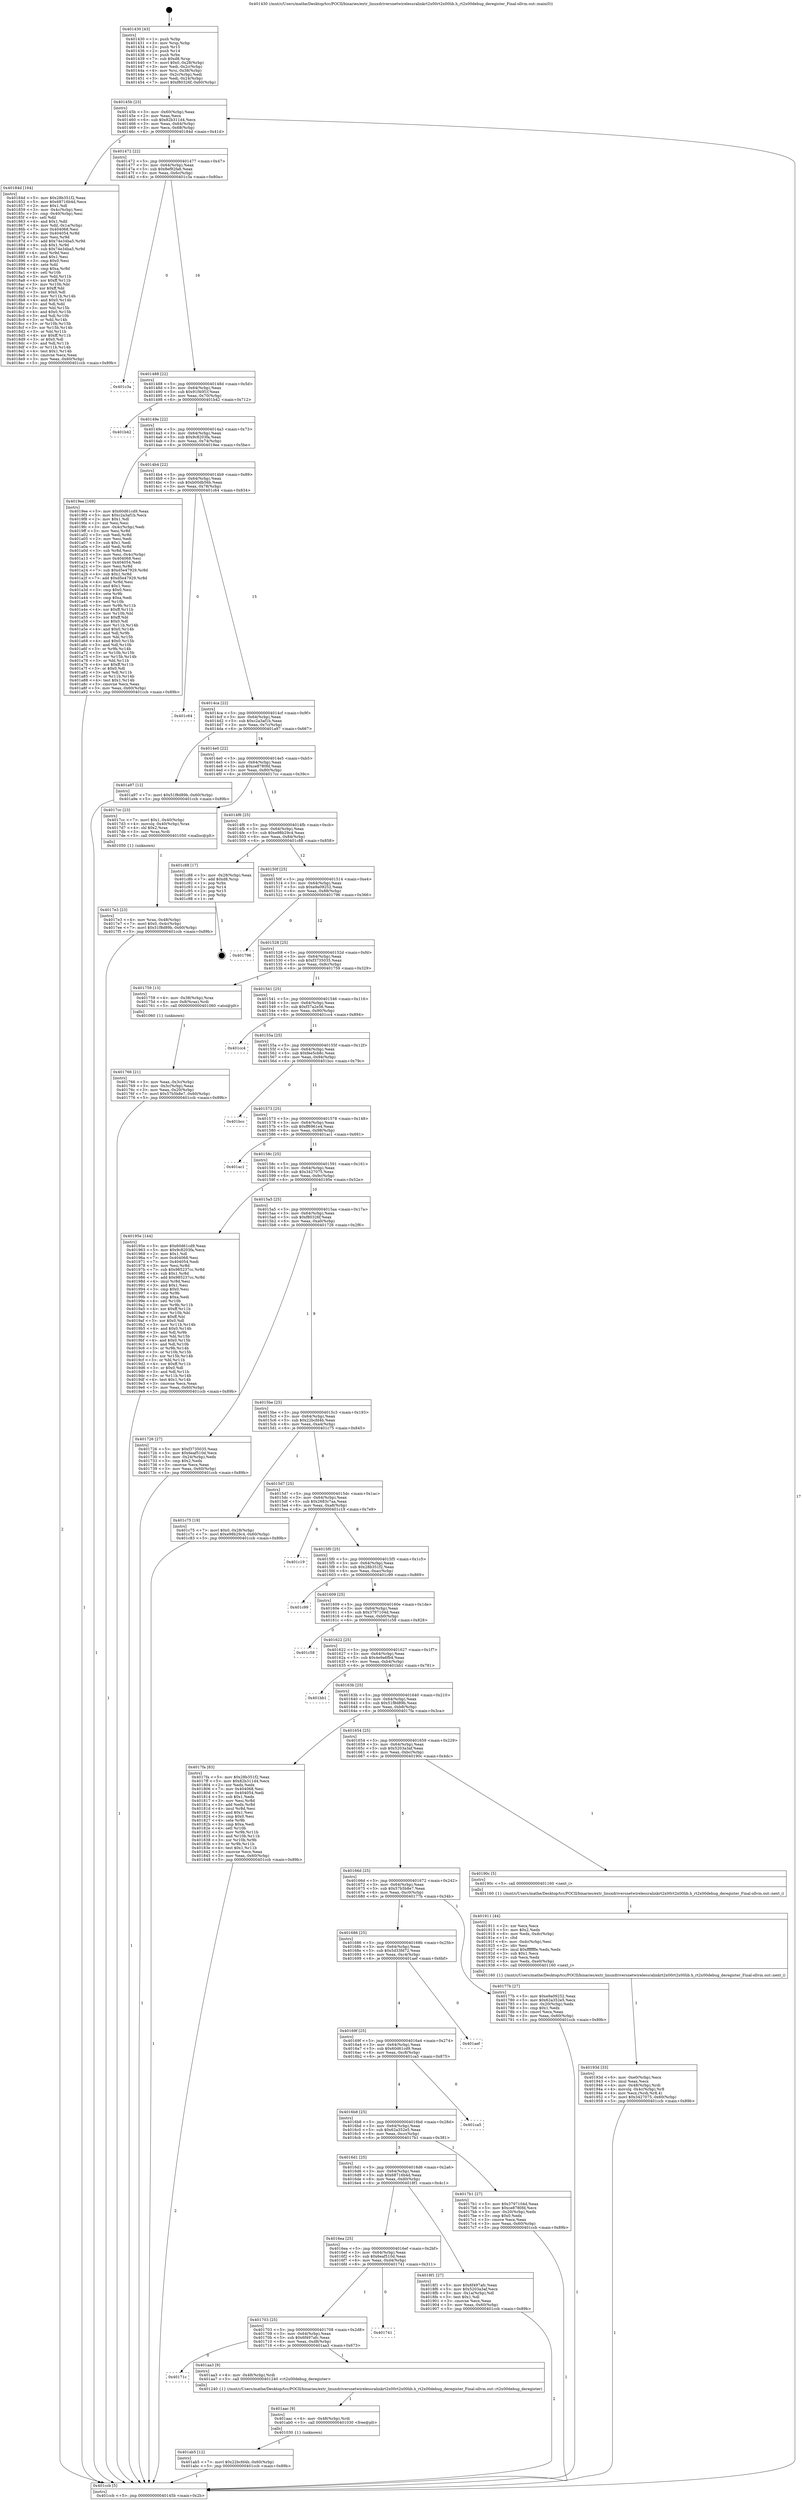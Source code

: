 digraph "0x401430" {
  label = "0x401430 (/mnt/c/Users/mathe/Desktop/tcc/POCII/binaries/extr_linuxdriversnetwirelessralinkrt2x00rt2x00lib.h_rt2x00debug_deregister_Final-ollvm.out::main(0))"
  labelloc = "t"
  node[shape=record]

  Entry [label="",width=0.3,height=0.3,shape=circle,fillcolor=black,style=filled]
  "0x40145b" [label="{
     0x40145b [23]\l
     | [instrs]\l
     &nbsp;&nbsp;0x40145b \<+3\>: mov -0x60(%rbp),%eax\l
     &nbsp;&nbsp;0x40145e \<+2\>: mov %eax,%ecx\l
     &nbsp;&nbsp;0x401460 \<+6\>: sub $0x82b311d4,%ecx\l
     &nbsp;&nbsp;0x401466 \<+3\>: mov %eax,-0x64(%rbp)\l
     &nbsp;&nbsp;0x401469 \<+3\>: mov %ecx,-0x68(%rbp)\l
     &nbsp;&nbsp;0x40146c \<+6\>: je 000000000040184d \<main+0x41d\>\l
  }"]
  "0x40184d" [label="{
     0x40184d [164]\l
     | [instrs]\l
     &nbsp;&nbsp;0x40184d \<+5\>: mov $0x28b351f2,%eax\l
     &nbsp;&nbsp;0x401852 \<+5\>: mov $0x68716b4d,%ecx\l
     &nbsp;&nbsp;0x401857 \<+2\>: mov $0x1,%dl\l
     &nbsp;&nbsp;0x401859 \<+3\>: mov -0x4c(%rbp),%esi\l
     &nbsp;&nbsp;0x40185c \<+3\>: cmp -0x40(%rbp),%esi\l
     &nbsp;&nbsp;0x40185f \<+4\>: setl %dil\l
     &nbsp;&nbsp;0x401863 \<+4\>: and $0x1,%dil\l
     &nbsp;&nbsp;0x401867 \<+4\>: mov %dil,-0x1a(%rbp)\l
     &nbsp;&nbsp;0x40186b \<+7\>: mov 0x404068,%esi\l
     &nbsp;&nbsp;0x401872 \<+8\>: mov 0x404054,%r8d\l
     &nbsp;&nbsp;0x40187a \<+3\>: mov %esi,%r9d\l
     &nbsp;&nbsp;0x40187d \<+7\>: add $0x74e34ba5,%r9d\l
     &nbsp;&nbsp;0x401884 \<+4\>: sub $0x1,%r9d\l
     &nbsp;&nbsp;0x401888 \<+7\>: sub $0x74e34ba5,%r9d\l
     &nbsp;&nbsp;0x40188f \<+4\>: imul %r9d,%esi\l
     &nbsp;&nbsp;0x401893 \<+3\>: and $0x1,%esi\l
     &nbsp;&nbsp;0x401896 \<+3\>: cmp $0x0,%esi\l
     &nbsp;&nbsp;0x401899 \<+4\>: sete %dil\l
     &nbsp;&nbsp;0x40189d \<+4\>: cmp $0xa,%r8d\l
     &nbsp;&nbsp;0x4018a1 \<+4\>: setl %r10b\l
     &nbsp;&nbsp;0x4018a5 \<+3\>: mov %dil,%r11b\l
     &nbsp;&nbsp;0x4018a8 \<+4\>: xor $0xff,%r11b\l
     &nbsp;&nbsp;0x4018ac \<+3\>: mov %r10b,%bl\l
     &nbsp;&nbsp;0x4018af \<+3\>: xor $0xff,%bl\l
     &nbsp;&nbsp;0x4018b2 \<+3\>: xor $0x0,%dl\l
     &nbsp;&nbsp;0x4018b5 \<+3\>: mov %r11b,%r14b\l
     &nbsp;&nbsp;0x4018b8 \<+4\>: and $0x0,%r14b\l
     &nbsp;&nbsp;0x4018bc \<+3\>: and %dl,%dil\l
     &nbsp;&nbsp;0x4018bf \<+3\>: mov %bl,%r15b\l
     &nbsp;&nbsp;0x4018c2 \<+4\>: and $0x0,%r15b\l
     &nbsp;&nbsp;0x4018c6 \<+3\>: and %dl,%r10b\l
     &nbsp;&nbsp;0x4018c9 \<+3\>: or %dil,%r14b\l
     &nbsp;&nbsp;0x4018cc \<+3\>: or %r10b,%r15b\l
     &nbsp;&nbsp;0x4018cf \<+3\>: xor %r15b,%r14b\l
     &nbsp;&nbsp;0x4018d2 \<+3\>: or %bl,%r11b\l
     &nbsp;&nbsp;0x4018d5 \<+4\>: xor $0xff,%r11b\l
     &nbsp;&nbsp;0x4018d9 \<+3\>: or $0x0,%dl\l
     &nbsp;&nbsp;0x4018dc \<+3\>: and %dl,%r11b\l
     &nbsp;&nbsp;0x4018df \<+3\>: or %r11b,%r14b\l
     &nbsp;&nbsp;0x4018e2 \<+4\>: test $0x1,%r14b\l
     &nbsp;&nbsp;0x4018e6 \<+3\>: cmovne %ecx,%eax\l
     &nbsp;&nbsp;0x4018e9 \<+3\>: mov %eax,-0x60(%rbp)\l
     &nbsp;&nbsp;0x4018ec \<+5\>: jmp 0000000000401ccb \<main+0x89b\>\l
  }"]
  "0x401472" [label="{
     0x401472 [22]\l
     | [instrs]\l
     &nbsp;&nbsp;0x401472 \<+5\>: jmp 0000000000401477 \<main+0x47\>\l
     &nbsp;&nbsp;0x401477 \<+3\>: mov -0x64(%rbp),%eax\l
     &nbsp;&nbsp;0x40147a \<+5\>: sub $0x8ef92fa6,%eax\l
     &nbsp;&nbsp;0x40147f \<+3\>: mov %eax,-0x6c(%rbp)\l
     &nbsp;&nbsp;0x401482 \<+6\>: je 0000000000401c3a \<main+0x80a\>\l
  }"]
  Exit [label="",width=0.3,height=0.3,shape=circle,fillcolor=black,style=filled,peripheries=2]
  "0x401c3a" [label="{
     0x401c3a\l
  }", style=dashed]
  "0x401488" [label="{
     0x401488 [22]\l
     | [instrs]\l
     &nbsp;&nbsp;0x401488 \<+5\>: jmp 000000000040148d \<main+0x5d\>\l
     &nbsp;&nbsp;0x40148d \<+3\>: mov -0x64(%rbp),%eax\l
     &nbsp;&nbsp;0x401490 \<+5\>: sub $0x91f40f1f,%eax\l
     &nbsp;&nbsp;0x401495 \<+3\>: mov %eax,-0x70(%rbp)\l
     &nbsp;&nbsp;0x401498 \<+6\>: je 0000000000401b42 \<main+0x712\>\l
  }"]
  "0x401ab5" [label="{
     0x401ab5 [12]\l
     | [instrs]\l
     &nbsp;&nbsp;0x401ab5 \<+7\>: movl $0x22bcfd4b,-0x60(%rbp)\l
     &nbsp;&nbsp;0x401abc \<+5\>: jmp 0000000000401ccb \<main+0x89b\>\l
  }"]
  "0x401b42" [label="{
     0x401b42\l
  }", style=dashed]
  "0x40149e" [label="{
     0x40149e [22]\l
     | [instrs]\l
     &nbsp;&nbsp;0x40149e \<+5\>: jmp 00000000004014a3 \<main+0x73\>\l
     &nbsp;&nbsp;0x4014a3 \<+3\>: mov -0x64(%rbp),%eax\l
     &nbsp;&nbsp;0x4014a6 \<+5\>: sub $0x9c8203fa,%eax\l
     &nbsp;&nbsp;0x4014ab \<+3\>: mov %eax,-0x74(%rbp)\l
     &nbsp;&nbsp;0x4014ae \<+6\>: je 00000000004019ee \<main+0x5be\>\l
  }"]
  "0x401aac" [label="{
     0x401aac [9]\l
     | [instrs]\l
     &nbsp;&nbsp;0x401aac \<+4\>: mov -0x48(%rbp),%rdi\l
     &nbsp;&nbsp;0x401ab0 \<+5\>: call 0000000000401030 \<free@plt\>\l
     | [calls]\l
     &nbsp;&nbsp;0x401030 \{1\} (unknown)\l
  }"]
  "0x4019ee" [label="{
     0x4019ee [169]\l
     | [instrs]\l
     &nbsp;&nbsp;0x4019ee \<+5\>: mov $0x60d61cd9,%eax\l
     &nbsp;&nbsp;0x4019f3 \<+5\>: mov $0xc2a3af1b,%ecx\l
     &nbsp;&nbsp;0x4019f8 \<+2\>: mov $0x1,%dl\l
     &nbsp;&nbsp;0x4019fa \<+2\>: xor %esi,%esi\l
     &nbsp;&nbsp;0x4019fc \<+3\>: mov -0x4c(%rbp),%edi\l
     &nbsp;&nbsp;0x4019ff \<+3\>: mov %esi,%r8d\l
     &nbsp;&nbsp;0x401a02 \<+3\>: sub %edi,%r8d\l
     &nbsp;&nbsp;0x401a05 \<+2\>: mov %esi,%edi\l
     &nbsp;&nbsp;0x401a07 \<+3\>: sub $0x1,%edi\l
     &nbsp;&nbsp;0x401a0a \<+3\>: add %edi,%r8d\l
     &nbsp;&nbsp;0x401a0d \<+3\>: sub %r8d,%esi\l
     &nbsp;&nbsp;0x401a10 \<+3\>: mov %esi,-0x4c(%rbp)\l
     &nbsp;&nbsp;0x401a13 \<+7\>: mov 0x404068,%esi\l
     &nbsp;&nbsp;0x401a1a \<+7\>: mov 0x404054,%edi\l
     &nbsp;&nbsp;0x401a21 \<+3\>: mov %esi,%r8d\l
     &nbsp;&nbsp;0x401a24 \<+7\>: sub $0xd5e47929,%r8d\l
     &nbsp;&nbsp;0x401a2b \<+4\>: sub $0x1,%r8d\l
     &nbsp;&nbsp;0x401a2f \<+7\>: add $0xd5e47929,%r8d\l
     &nbsp;&nbsp;0x401a36 \<+4\>: imul %r8d,%esi\l
     &nbsp;&nbsp;0x401a3a \<+3\>: and $0x1,%esi\l
     &nbsp;&nbsp;0x401a3d \<+3\>: cmp $0x0,%esi\l
     &nbsp;&nbsp;0x401a40 \<+4\>: sete %r9b\l
     &nbsp;&nbsp;0x401a44 \<+3\>: cmp $0xa,%edi\l
     &nbsp;&nbsp;0x401a47 \<+4\>: setl %r10b\l
     &nbsp;&nbsp;0x401a4b \<+3\>: mov %r9b,%r11b\l
     &nbsp;&nbsp;0x401a4e \<+4\>: xor $0xff,%r11b\l
     &nbsp;&nbsp;0x401a52 \<+3\>: mov %r10b,%bl\l
     &nbsp;&nbsp;0x401a55 \<+3\>: xor $0xff,%bl\l
     &nbsp;&nbsp;0x401a58 \<+3\>: xor $0x0,%dl\l
     &nbsp;&nbsp;0x401a5b \<+3\>: mov %r11b,%r14b\l
     &nbsp;&nbsp;0x401a5e \<+4\>: and $0x0,%r14b\l
     &nbsp;&nbsp;0x401a62 \<+3\>: and %dl,%r9b\l
     &nbsp;&nbsp;0x401a65 \<+3\>: mov %bl,%r15b\l
     &nbsp;&nbsp;0x401a68 \<+4\>: and $0x0,%r15b\l
     &nbsp;&nbsp;0x401a6c \<+3\>: and %dl,%r10b\l
     &nbsp;&nbsp;0x401a6f \<+3\>: or %r9b,%r14b\l
     &nbsp;&nbsp;0x401a72 \<+3\>: or %r10b,%r15b\l
     &nbsp;&nbsp;0x401a75 \<+3\>: xor %r15b,%r14b\l
     &nbsp;&nbsp;0x401a78 \<+3\>: or %bl,%r11b\l
     &nbsp;&nbsp;0x401a7b \<+4\>: xor $0xff,%r11b\l
     &nbsp;&nbsp;0x401a7f \<+3\>: or $0x0,%dl\l
     &nbsp;&nbsp;0x401a82 \<+3\>: and %dl,%r11b\l
     &nbsp;&nbsp;0x401a85 \<+3\>: or %r11b,%r14b\l
     &nbsp;&nbsp;0x401a88 \<+4\>: test $0x1,%r14b\l
     &nbsp;&nbsp;0x401a8c \<+3\>: cmovne %ecx,%eax\l
     &nbsp;&nbsp;0x401a8f \<+3\>: mov %eax,-0x60(%rbp)\l
     &nbsp;&nbsp;0x401a92 \<+5\>: jmp 0000000000401ccb \<main+0x89b\>\l
  }"]
  "0x4014b4" [label="{
     0x4014b4 [22]\l
     | [instrs]\l
     &nbsp;&nbsp;0x4014b4 \<+5\>: jmp 00000000004014b9 \<main+0x89\>\l
     &nbsp;&nbsp;0x4014b9 \<+3\>: mov -0x64(%rbp),%eax\l
     &nbsp;&nbsp;0x4014bc \<+5\>: sub $0xb00db56b,%eax\l
     &nbsp;&nbsp;0x4014c1 \<+3\>: mov %eax,-0x78(%rbp)\l
     &nbsp;&nbsp;0x4014c4 \<+6\>: je 0000000000401c64 \<main+0x834\>\l
  }"]
  "0x40171c" [label="{
     0x40171c\l
  }", style=dashed]
  "0x401c64" [label="{
     0x401c64\l
  }", style=dashed]
  "0x4014ca" [label="{
     0x4014ca [22]\l
     | [instrs]\l
     &nbsp;&nbsp;0x4014ca \<+5\>: jmp 00000000004014cf \<main+0x9f\>\l
     &nbsp;&nbsp;0x4014cf \<+3\>: mov -0x64(%rbp),%eax\l
     &nbsp;&nbsp;0x4014d2 \<+5\>: sub $0xc2a3af1b,%eax\l
     &nbsp;&nbsp;0x4014d7 \<+3\>: mov %eax,-0x7c(%rbp)\l
     &nbsp;&nbsp;0x4014da \<+6\>: je 0000000000401a97 \<main+0x667\>\l
  }"]
  "0x401aa3" [label="{
     0x401aa3 [9]\l
     | [instrs]\l
     &nbsp;&nbsp;0x401aa3 \<+4\>: mov -0x48(%rbp),%rdi\l
     &nbsp;&nbsp;0x401aa7 \<+5\>: call 0000000000401240 \<rt2x00debug_deregister\>\l
     | [calls]\l
     &nbsp;&nbsp;0x401240 \{1\} (/mnt/c/Users/mathe/Desktop/tcc/POCII/binaries/extr_linuxdriversnetwirelessralinkrt2x00rt2x00lib.h_rt2x00debug_deregister_Final-ollvm.out::rt2x00debug_deregister)\l
  }"]
  "0x401a97" [label="{
     0x401a97 [12]\l
     | [instrs]\l
     &nbsp;&nbsp;0x401a97 \<+7\>: movl $0x51f8d89b,-0x60(%rbp)\l
     &nbsp;&nbsp;0x401a9e \<+5\>: jmp 0000000000401ccb \<main+0x89b\>\l
  }"]
  "0x4014e0" [label="{
     0x4014e0 [22]\l
     | [instrs]\l
     &nbsp;&nbsp;0x4014e0 \<+5\>: jmp 00000000004014e5 \<main+0xb5\>\l
     &nbsp;&nbsp;0x4014e5 \<+3\>: mov -0x64(%rbp),%eax\l
     &nbsp;&nbsp;0x4014e8 \<+5\>: sub $0xce8780fd,%eax\l
     &nbsp;&nbsp;0x4014ed \<+3\>: mov %eax,-0x80(%rbp)\l
     &nbsp;&nbsp;0x4014f0 \<+6\>: je 00000000004017cc \<main+0x39c\>\l
  }"]
  "0x401703" [label="{
     0x401703 [25]\l
     | [instrs]\l
     &nbsp;&nbsp;0x401703 \<+5\>: jmp 0000000000401708 \<main+0x2d8\>\l
     &nbsp;&nbsp;0x401708 \<+3\>: mov -0x64(%rbp),%eax\l
     &nbsp;&nbsp;0x40170b \<+5\>: sub $0x6f497afc,%eax\l
     &nbsp;&nbsp;0x401710 \<+6\>: mov %eax,-0xd8(%rbp)\l
     &nbsp;&nbsp;0x401716 \<+6\>: je 0000000000401aa3 \<main+0x673\>\l
  }"]
  "0x4017cc" [label="{
     0x4017cc [23]\l
     | [instrs]\l
     &nbsp;&nbsp;0x4017cc \<+7\>: movl $0x1,-0x40(%rbp)\l
     &nbsp;&nbsp;0x4017d3 \<+4\>: movslq -0x40(%rbp),%rax\l
     &nbsp;&nbsp;0x4017d7 \<+4\>: shl $0x2,%rax\l
     &nbsp;&nbsp;0x4017db \<+3\>: mov %rax,%rdi\l
     &nbsp;&nbsp;0x4017de \<+5\>: call 0000000000401050 \<malloc@plt\>\l
     | [calls]\l
     &nbsp;&nbsp;0x401050 \{1\} (unknown)\l
  }"]
  "0x4014f6" [label="{
     0x4014f6 [25]\l
     | [instrs]\l
     &nbsp;&nbsp;0x4014f6 \<+5\>: jmp 00000000004014fb \<main+0xcb\>\l
     &nbsp;&nbsp;0x4014fb \<+3\>: mov -0x64(%rbp),%eax\l
     &nbsp;&nbsp;0x4014fe \<+5\>: sub $0xe98b29c4,%eax\l
     &nbsp;&nbsp;0x401503 \<+6\>: mov %eax,-0x84(%rbp)\l
     &nbsp;&nbsp;0x401509 \<+6\>: je 0000000000401c88 \<main+0x858\>\l
  }"]
  "0x401741" [label="{
     0x401741\l
  }", style=dashed]
  "0x401c88" [label="{
     0x401c88 [17]\l
     | [instrs]\l
     &nbsp;&nbsp;0x401c88 \<+3\>: mov -0x28(%rbp),%eax\l
     &nbsp;&nbsp;0x401c8b \<+7\>: add $0xd8,%rsp\l
     &nbsp;&nbsp;0x401c92 \<+1\>: pop %rbx\l
     &nbsp;&nbsp;0x401c93 \<+2\>: pop %r14\l
     &nbsp;&nbsp;0x401c95 \<+2\>: pop %r15\l
     &nbsp;&nbsp;0x401c97 \<+1\>: pop %rbp\l
     &nbsp;&nbsp;0x401c98 \<+1\>: ret\l
  }"]
  "0x40150f" [label="{
     0x40150f [25]\l
     | [instrs]\l
     &nbsp;&nbsp;0x40150f \<+5\>: jmp 0000000000401514 \<main+0xe4\>\l
     &nbsp;&nbsp;0x401514 \<+3\>: mov -0x64(%rbp),%eax\l
     &nbsp;&nbsp;0x401517 \<+5\>: sub $0xe9a09252,%eax\l
     &nbsp;&nbsp;0x40151c \<+6\>: mov %eax,-0x88(%rbp)\l
     &nbsp;&nbsp;0x401522 \<+6\>: je 0000000000401796 \<main+0x366\>\l
  }"]
  "0x40193d" [label="{
     0x40193d [33]\l
     | [instrs]\l
     &nbsp;&nbsp;0x40193d \<+6\>: mov -0xe0(%rbp),%ecx\l
     &nbsp;&nbsp;0x401943 \<+3\>: imul %eax,%ecx\l
     &nbsp;&nbsp;0x401946 \<+4\>: mov -0x48(%rbp),%rdi\l
     &nbsp;&nbsp;0x40194a \<+4\>: movslq -0x4c(%rbp),%r8\l
     &nbsp;&nbsp;0x40194e \<+4\>: mov %ecx,(%rdi,%r8,4)\l
     &nbsp;&nbsp;0x401952 \<+7\>: movl $0x3427075,-0x60(%rbp)\l
     &nbsp;&nbsp;0x401959 \<+5\>: jmp 0000000000401ccb \<main+0x89b\>\l
  }"]
  "0x401796" [label="{
     0x401796\l
  }", style=dashed]
  "0x401528" [label="{
     0x401528 [25]\l
     | [instrs]\l
     &nbsp;&nbsp;0x401528 \<+5\>: jmp 000000000040152d \<main+0xfd\>\l
     &nbsp;&nbsp;0x40152d \<+3\>: mov -0x64(%rbp),%eax\l
     &nbsp;&nbsp;0x401530 \<+5\>: sub $0xf3735035,%eax\l
     &nbsp;&nbsp;0x401535 \<+6\>: mov %eax,-0x8c(%rbp)\l
     &nbsp;&nbsp;0x40153b \<+6\>: je 0000000000401759 \<main+0x329\>\l
  }"]
  "0x401911" [label="{
     0x401911 [44]\l
     | [instrs]\l
     &nbsp;&nbsp;0x401911 \<+2\>: xor %ecx,%ecx\l
     &nbsp;&nbsp;0x401913 \<+5\>: mov $0x2,%edx\l
     &nbsp;&nbsp;0x401918 \<+6\>: mov %edx,-0xdc(%rbp)\l
     &nbsp;&nbsp;0x40191e \<+1\>: cltd\l
     &nbsp;&nbsp;0x40191f \<+6\>: mov -0xdc(%rbp),%esi\l
     &nbsp;&nbsp;0x401925 \<+2\>: idiv %esi\l
     &nbsp;&nbsp;0x401927 \<+6\>: imul $0xfffffffe,%edx,%edx\l
     &nbsp;&nbsp;0x40192d \<+3\>: sub $0x1,%ecx\l
     &nbsp;&nbsp;0x401930 \<+2\>: sub %ecx,%edx\l
     &nbsp;&nbsp;0x401932 \<+6\>: mov %edx,-0xe0(%rbp)\l
     &nbsp;&nbsp;0x401938 \<+5\>: call 0000000000401160 \<next_i\>\l
     | [calls]\l
     &nbsp;&nbsp;0x401160 \{1\} (/mnt/c/Users/mathe/Desktop/tcc/POCII/binaries/extr_linuxdriversnetwirelessralinkrt2x00rt2x00lib.h_rt2x00debug_deregister_Final-ollvm.out::next_i)\l
  }"]
  "0x401759" [label="{
     0x401759 [13]\l
     | [instrs]\l
     &nbsp;&nbsp;0x401759 \<+4\>: mov -0x38(%rbp),%rax\l
     &nbsp;&nbsp;0x40175d \<+4\>: mov 0x8(%rax),%rdi\l
     &nbsp;&nbsp;0x401761 \<+5\>: call 0000000000401060 \<atoi@plt\>\l
     | [calls]\l
     &nbsp;&nbsp;0x401060 \{1\} (unknown)\l
  }"]
  "0x401541" [label="{
     0x401541 [25]\l
     | [instrs]\l
     &nbsp;&nbsp;0x401541 \<+5\>: jmp 0000000000401546 \<main+0x116\>\l
     &nbsp;&nbsp;0x401546 \<+3\>: mov -0x64(%rbp),%eax\l
     &nbsp;&nbsp;0x401549 \<+5\>: sub $0xf37a2e56,%eax\l
     &nbsp;&nbsp;0x40154e \<+6\>: mov %eax,-0x90(%rbp)\l
     &nbsp;&nbsp;0x401554 \<+6\>: je 0000000000401cc4 \<main+0x894\>\l
  }"]
  "0x4016ea" [label="{
     0x4016ea [25]\l
     | [instrs]\l
     &nbsp;&nbsp;0x4016ea \<+5\>: jmp 00000000004016ef \<main+0x2bf\>\l
     &nbsp;&nbsp;0x4016ef \<+3\>: mov -0x64(%rbp),%eax\l
     &nbsp;&nbsp;0x4016f2 \<+5\>: sub $0x6eaf510d,%eax\l
     &nbsp;&nbsp;0x4016f7 \<+6\>: mov %eax,-0xd4(%rbp)\l
     &nbsp;&nbsp;0x4016fd \<+6\>: je 0000000000401741 \<main+0x311\>\l
  }"]
  "0x401cc4" [label="{
     0x401cc4\l
  }", style=dashed]
  "0x40155a" [label="{
     0x40155a [25]\l
     | [instrs]\l
     &nbsp;&nbsp;0x40155a \<+5\>: jmp 000000000040155f \<main+0x12f\>\l
     &nbsp;&nbsp;0x40155f \<+3\>: mov -0x64(%rbp),%eax\l
     &nbsp;&nbsp;0x401562 \<+5\>: sub $0xfee5cb8c,%eax\l
     &nbsp;&nbsp;0x401567 \<+6\>: mov %eax,-0x94(%rbp)\l
     &nbsp;&nbsp;0x40156d \<+6\>: je 0000000000401bcc \<main+0x79c\>\l
  }"]
  "0x4018f1" [label="{
     0x4018f1 [27]\l
     | [instrs]\l
     &nbsp;&nbsp;0x4018f1 \<+5\>: mov $0x6f497afc,%eax\l
     &nbsp;&nbsp;0x4018f6 \<+5\>: mov $0x5203a3af,%ecx\l
     &nbsp;&nbsp;0x4018fb \<+3\>: mov -0x1a(%rbp),%dl\l
     &nbsp;&nbsp;0x4018fe \<+3\>: test $0x1,%dl\l
     &nbsp;&nbsp;0x401901 \<+3\>: cmovne %ecx,%eax\l
     &nbsp;&nbsp;0x401904 \<+3\>: mov %eax,-0x60(%rbp)\l
     &nbsp;&nbsp;0x401907 \<+5\>: jmp 0000000000401ccb \<main+0x89b\>\l
  }"]
  "0x401bcc" [label="{
     0x401bcc\l
  }", style=dashed]
  "0x401573" [label="{
     0x401573 [25]\l
     | [instrs]\l
     &nbsp;&nbsp;0x401573 \<+5\>: jmp 0000000000401578 \<main+0x148\>\l
     &nbsp;&nbsp;0x401578 \<+3\>: mov -0x64(%rbp),%eax\l
     &nbsp;&nbsp;0x40157b \<+5\>: sub $0xff6961e4,%eax\l
     &nbsp;&nbsp;0x401580 \<+6\>: mov %eax,-0x98(%rbp)\l
     &nbsp;&nbsp;0x401586 \<+6\>: je 0000000000401ac1 \<main+0x691\>\l
  }"]
  "0x4017e3" [label="{
     0x4017e3 [23]\l
     | [instrs]\l
     &nbsp;&nbsp;0x4017e3 \<+4\>: mov %rax,-0x48(%rbp)\l
     &nbsp;&nbsp;0x4017e7 \<+7\>: movl $0x0,-0x4c(%rbp)\l
     &nbsp;&nbsp;0x4017ee \<+7\>: movl $0x51f8d89b,-0x60(%rbp)\l
     &nbsp;&nbsp;0x4017f5 \<+5\>: jmp 0000000000401ccb \<main+0x89b\>\l
  }"]
  "0x401ac1" [label="{
     0x401ac1\l
  }", style=dashed]
  "0x40158c" [label="{
     0x40158c [25]\l
     | [instrs]\l
     &nbsp;&nbsp;0x40158c \<+5\>: jmp 0000000000401591 \<main+0x161\>\l
     &nbsp;&nbsp;0x401591 \<+3\>: mov -0x64(%rbp),%eax\l
     &nbsp;&nbsp;0x401594 \<+5\>: sub $0x3427075,%eax\l
     &nbsp;&nbsp;0x401599 \<+6\>: mov %eax,-0x9c(%rbp)\l
     &nbsp;&nbsp;0x40159f \<+6\>: je 000000000040195e \<main+0x52e\>\l
  }"]
  "0x4016d1" [label="{
     0x4016d1 [25]\l
     | [instrs]\l
     &nbsp;&nbsp;0x4016d1 \<+5\>: jmp 00000000004016d6 \<main+0x2a6\>\l
     &nbsp;&nbsp;0x4016d6 \<+3\>: mov -0x64(%rbp),%eax\l
     &nbsp;&nbsp;0x4016d9 \<+5\>: sub $0x68716b4d,%eax\l
     &nbsp;&nbsp;0x4016de \<+6\>: mov %eax,-0xd0(%rbp)\l
     &nbsp;&nbsp;0x4016e4 \<+6\>: je 00000000004018f1 \<main+0x4c1\>\l
  }"]
  "0x40195e" [label="{
     0x40195e [144]\l
     | [instrs]\l
     &nbsp;&nbsp;0x40195e \<+5\>: mov $0x60d61cd9,%eax\l
     &nbsp;&nbsp;0x401963 \<+5\>: mov $0x9c8203fa,%ecx\l
     &nbsp;&nbsp;0x401968 \<+2\>: mov $0x1,%dl\l
     &nbsp;&nbsp;0x40196a \<+7\>: mov 0x404068,%esi\l
     &nbsp;&nbsp;0x401971 \<+7\>: mov 0x404054,%edi\l
     &nbsp;&nbsp;0x401978 \<+3\>: mov %esi,%r8d\l
     &nbsp;&nbsp;0x40197b \<+7\>: sub $0x985237cc,%r8d\l
     &nbsp;&nbsp;0x401982 \<+4\>: sub $0x1,%r8d\l
     &nbsp;&nbsp;0x401986 \<+7\>: add $0x985237cc,%r8d\l
     &nbsp;&nbsp;0x40198d \<+4\>: imul %r8d,%esi\l
     &nbsp;&nbsp;0x401991 \<+3\>: and $0x1,%esi\l
     &nbsp;&nbsp;0x401994 \<+3\>: cmp $0x0,%esi\l
     &nbsp;&nbsp;0x401997 \<+4\>: sete %r9b\l
     &nbsp;&nbsp;0x40199b \<+3\>: cmp $0xa,%edi\l
     &nbsp;&nbsp;0x40199e \<+4\>: setl %r10b\l
     &nbsp;&nbsp;0x4019a2 \<+3\>: mov %r9b,%r11b\l
     &nbsp;&nbsp;0x4019a5 \<+4\>: xor $0xff,%r11b\l
     &nbsp;&nbsp;0x4019a9 \<+3\>: mov %r10b,%bl\l
     &nbsp;&nbsp;0x4019ac \<+3\>: xor $0xff,%bl\l
     &nbsp;&nbsp;0x4019af \<+3\>: xor $0x0,%dl\l
     &nbsp;&nbsp;0x4019b2 \<+3\>: mov %r11b,%r14b\l
     &nbsp;&nbsp;0x4019b5 \<+4\>: and $0x0,%r14b\l
     &nbsp;&nbsp;0x4019b9 \<+3\>: and %dl,%r9b\l
     &nbsp;&nbsp;0x4019bc \<+3\>: mov %bl,%r15b\l
     &nbsp;&nbsp;0x4019bf \<+4\>: and $0x0,%r15b\l
     &nbsp;&nbsp;0x4019c3 \<+3\>: and %dl,%r10b\l
     &nbsp;&nbsp;0x4019c6 \<+3\>: or %r9b,%r14b\l
     &nbsp;&nbsp;0x4019c9 \<+3\>: or %r10b,%r15b\l
     &nbsp;&nbsp;0x4019cc \<+3\>: xor %r15b,%r14b\l
     &nbsp;&nbsp;0x4019cf \<+3\>: or %bl,%r11b\l
     &nbsp;&nbsp;0x4019d2 \<+4\>: xor $0xff,%r11b\l
     &nbsp;&nbsp;0x4019d6 \<+3\>: or $0x0,%dl\l
     &nbsp;&nbsp;0x4019d9 \<+3\>: and %dl,%r11b\l
     &nbsp;&nbsp;0x4019dc \<+3\>: or %r11b,%r14b\l
     &nbsp;&nbsp;0x4019df \<+4\>: test $0x1,%r14b\l
     &nbsp;&nbsp;0x4019e3 \<+3\>: cmovne %ecx,%eax\l
     &nbsp;&nbsp;0x4019e6 \<+3\>: mov %eax,-0x60(%rbp)\l
     &nbsp;&nbsp;0x4019e9 \<+5\>: jmp 0000000000401ccb \<main+0x89b\>\l
  }"]
  "0x4015a5" [label="{
     0x4015a5 [25]\l
     | [instrs]\l
     &nbsp;&nbsp;0x4015a5 \<+5\>: jmp 00000000004015aa \<main+0x17a\>\l
     &nbsp;&nbsp;0x4015aa \<+3\>: mov -0x64(%rbp),%eax\l
     &nbsp;&nbsp;0x4015ad \<+5\>: sub $0xf80326f,%eax\l
     &nbsp;&nbsp;0x4015b2 \<+6\>: mov %eax,-0xa0(%rbp)\l
     &nbsp;&nbsp;0x4015b8 \<+6\>: je 0000000000401726 \<main+0x2f6\>\l
  }"]
  "0x4017b1" [label="{
     0x4017b1 [27]\l
     | [instrs]\l
     &nbsp;&nbsp;0x4017b1 \<+5\>: mov $0x3797104d,%eax\l
     &nbsp;&nbsp;0x4017b6 \<+5\>: mov $0xce8780fd,%ecx\l
     &nbsp;&nbsp;0x4017bb \<+3\>: mov -0x20(%rbp),%edx\l
     &nbsp;&nbsp;0x4017be \<+3\>: cmp $0x0,%edx\l
     &nbsp;&nbsp;0x4017c1 \<+3\>: cmove %ecx,%eax\l
     &nbsp;&nbsp;0x4017c4 \<+3\>: mov %eax,-0x60(%rbp)\l
     &nbsp;&nbsp;0x4017c7 \<+5\>: jmp 0000000000401ccb \<main+0x89b\>\l
  }"]
  "0x401726" [label="{
     0x401726 [27]\l
     | [instrs]\l
     &nbsp;&nbsp;0x401726 \<+5\>: mov $0xf3735035,%eax\l
     &nbsp;&nbsp;0x40172b \<+5\>: mov $0x6eaf510d,%ecx\l
     &nbsp;&nbsp;0x401730 \<+3\>: mov -0x24(%rbp),%edx\l
     &nbsp;&nbsp;0x401733 \<+3\>: cmp $0x2,%edx\l
     &nbsp;&nbsp;0x401736 \<+3\>: cmovne %ecx,%eax\l
     &nbsp;&nbsp;0x401739 \<+3\>: mov %eax,-0x60(%rbp)\l
     &nbsp;&nbsp;0x40173c \<+5\>: jmp 0000000000401ccb \<main+0x89b\>\l
  }"]
  "0x4015be" [label="{
     0x4015be [25]\l
     | [instrs]\l
     &nbsp;&nbsp;0x4015be \<+5\>: jmp 00000000004015c3 \<main+0x193\>\l
     &nbsp;&nbsp;0x4015c3 \<+3\>: mov -0x64(%rbp),%eax\l
     &nbsp;&nbsp;0x4015c6 \<+5\>: sub $0x22bcfd4b,%eax\l
     &nbsp;&nbsp;0x4015cb \<+6\>: mov %eax,-0xa4(%rbp)\l
     &nbsp;&nbsp;0x4015d1 \<+6\>: je 0000000000401c75 \<main+0x845\>\l
  }"]
  "0x401ccb" [label="{
     0x401ccb [5]\l
     | [instrs]\l
     &nbsp;&nbsp;0x401ccb \<+5\>: jmp 000000000040145b \<main+0x2b\>\l
  }"]
  "0x401430" [label="{
     0x401430 [43]\l
     | [instrs]\l
     &nbsp;&nbsp;0x401430 \<+1\>: push %rbp\l
     &nbsp;&nbsp;0x401431 \<+3\>: mov %rsp,%rbp\l
     &nbsp;&nbsp;0x401434 \<+2\>: push %r15\l
     &nbsp;&nbsp;0x401436 \<+2\>: push %r14\l
     &nbsp;&nbsp;0x401438 \<+1\>: push %rbx\l
     &nbsp;&nbsp;0x401439 \<+7\>: sub $0xd8,%rsp\l
     &nbsp;&nbsp;0x401440 \<+7\>: movl $0x0,-0x28(%rbp)\l
     &nbsp;&nbsp;0x401447 \<+3\>: mov %edi,-0x2c(%rbp)\l
     &nbsp;&nbsp;0x40144a \<+4\>: mov %rsi,-0x38(%rbp)\l
     &nbsp;&nbsp;0x40144e \<+3\>: mov -0x2c(%rbp),%edi\l
     &nbsp;&nbsp;0x401451 \<+3\>: mov %edi,-0x24(%rbp)\l
     &nbsp;&nbsp;0x401454 \<+7\>: movl $0xf80326f,-0x60(%rbp)\l
  }"]
  "0x401766" [label="{
     0x401766 [21]\l
     | [instrs]\l
     &nbsp;&nbsp;0x401766 \<+3\>: mov %eax,-0x3c(%rbp)\l
     &nbsp;&nbsp;0x401769 \<+3\>: mov -0x3c(%rbp),%eax\l
     &nbsp;&nbsp;0x40176c \<+3\>: mov %eax,-0x20(%rbp)\l
     &nbsp;&nbsp;0x40176f \<+7\>: movl $0x57b5b8e7,-0x60(%rbp)\l
     &nbsp;&nbsp;0x401776 \<+5\>: jmp 0000000000401ccb \<main+0x89b\>\l
  }"]
  "0x4016b8" [label="{
     0x4016b8 [25]\l
     | [instrs]\l
     &nbsp;&nbsp;0x4016b8 \<+5\>: jmp 00000000004016bd \<main+0x28d\>\l
     &nbsp;&nbsp;0x4016bd \<+3\>: mov -0x64(%rbp),%eax\l
     &nbsp;&nbsp;0x4016c0 \<+5\>: sub $0x62a352e5,%eax\l
     &nbsp;&nbsp;0x4016c5 \<+6\>: mov %eax,-0xcc(%rbp)\l
     &nbsp;&nbsp;0x4016cb \<+6\>: je 00000000004017b1 \<main+0x381\>\l
  }"]
  "0x401c75" [label="{
     0x401c75 [19]\l
     | [instrs]\l
     &nbsp;&nbsp;0x401c75 \<+7\>: movl $0x0,-0x28(%rbp)\l
     &nbsp;&nbsp;0x401c7c \<+7\>: movl $0xe98b29c4,-0x60(%rbp)\l
     &nbsp;&nbsp;0x401c83 \<+5\>: jmp 0000000000401ccb \<main+0x89b\>\l
  }"]
  "0x4015d7" [label="{
     0x4015d7 [25]\l
     | [instrs]\l
     &nbsp;&nbsp;0x4015d7 \<+5\>: jmp 00000000004015dc \<main+0x1ac\>\l
     &nbsp;&nbsp;0x4015dc \<+3\>: mov -0x64(%rbp),%eax\l
     &nbsp;&nbsp;0x4015df \<+5\>: sub $0x2683c7aa,%eax\l
     &nbsp;&nbsp;0x4015e4 \<+6\>: mov %eax,-0xa8(%rbp)\l
     &nbsp;&nbsp;0x4015ea \<+6\>: je 0000000000401c19 \<main+0x7e9\>\l
  }"]
  "0x401ca5" [label="{
     0x401ca5\l
  }", style=dashed]
  "0x401c19" [label="{
     0x401c19\l
  }", style=dashed]
  "0x4015f0" [label="{
     0x4015f0 [25]\l
     | [instrs]\l
     &nbsp;&nbsp;0x4015f0 \<+5\>: jmp 00000000004015f5 \<main+0x1c5\>\l
     &nbsp;&nbsp;0x4015f5 \<+3\>: mov -0x64(%rbp),%eax\l
     &nbsp;&nbsp;0x4015f8 \<+5\>: sub $0x28b351f2,%eax\l
     &nbsp;&nbsp;0x4015fd \<+6\>: mov %eax,-0xac(%rbp)\l
     &nbsp;&nbsp;0x401603 \<+6\>: je 0000000000401c99 \<main+0x869\>\l
  }"]
  "0x40169f" [label="{
     0x40169f [25]\l
     | [instrs]\l
     &nbsp;&nbsp;0x40169f \<+5\>: jmp 00000000004016a4 \<main+0x274\>\l
     &nbsp;&nbsp;0x4016a4 \<+3\>: mov -0x64(%rbp),%eax\l
     &nbsp;&nbsp;0x4016a7 \<+5\>: sub $0x60d61cd9,%eax\l
     &nbsp;&nbsp;0x4016ac \<+6\>: mov %eax,-0xc8(%rbp)\l
     &nbsp;&nbsp;0x4016b2 \<+6\>: je 0000000000401ca5 \<main+0x875\>\l
  }"]
  "0x401c99" [label="{
     0x401c99\l
  }", style=dashed]
  "0x401609" [label="{
     0x401609 [25]\l
     | [instrs]\l
     &nbsp;&nbsp;0x401609 \<+5\>: jmp 000000000040160e \<main+0x1de\>\l
     &nbsp;&nbsp;0x40160e \<+3\>: mov -0x64(%rbp),%eax\l
     &nbsp;&nbsp;0x401611 \<+5\>: sub $0x3797104d,%eax\l
     &nbsp;&nbsp;0x401616 \<+6\>: mov %eax,-0xb0(%rbp)\l
     &nbsp;&nbsp;0x40161c \<+6\>: je 0000000000401c58 \<main+0x828\>\l
  }"]
  "0x401aef" [label="{
     0x401aef\l
  }", style=dashed]
  "0x401c58" [label="{
     0x401c58\l
  }", style=dashed]
  "0x401622" [label="{
     0x401622 [25]\l
     | [instrs]\l
     &nbsp;&nbsp;0x401622 \<+5\>: jmp 0000000000401627 \<main+0x1f7\>\l
     &nbsp;&nbsp;0x401627 \<+3\>: mov -0x64(%rbp),%eax\l
     &nbsp;&nbsp;0x40162a \<+5\>: sub $0x4e9a6fb4,%eax\l
     &nbsp;&nbsp;0x40162f \<+6\>: mov %eax,-0xb4(%rbp)\l
     &nbsp;&nbsp;0x401635 \<+6\>: je 0000000000401bb1 \<main+0x781\>\l
  }"]
  "0x401686" [label="{
     0x401686 [25]\l
     | [instrs]\l
     &nbsp;&nbsp;0x401686 \<+5\>: jmp 000000000040168b \<main+0x25b\>\l
     &nbsp;&nbsp;0x40168b \<+3\>: mov -0x64(%rbp),%eax\l
     &nbsp;&nbsp;0x40168e \<+5\>: sub $0x5d33fd72,%eax\l
     &nbsp;&nbsp;0x401693 \<+6\>: mov %eax,-0xc4(%rbp)\l
     &nbsp;&nbsp;0x401699 \<+6\>: je 0000000000401aef \<main+0x6bf\>\l
  }"]
  "0x401bb1" [label="{
     0x401bb1\l
  }", style=dashed]
  "0x40163b" [label="{
     0x40163b [25]\l
     | [instrs]\l
     &nbsp;&nbsp;0x40163b \<+5\>: jmp 0000000000401640 \<main+0x210\>\l
     &nbsp;&nbsp;0x401640 \<+3\>: mov -0x64(%rbp),%eax\l
     &nbsp;&nbsp;0x401643 \<+5\>: sub $0x51f8d89b,%eax\l
     &nbsp;&nbsp;0x401648 \<+6\>: mov %eax,-0xb8(%rbp)\l
     &nbsp;&nbsp;0x40164e \<+6\>: je 00000000004017fa \<main+0x3ca\>\l
  }"]
  "0x40177b" [label="{
     0x40177b [27]\l
     | [instrs]\l
     &nbsp;&nbsp;0x40177b \<+5\>: mov $0xe9a09252,%eax\l
     &nbsp;&nbsp;0x401780 \<+5\>: mov $0x62a352e5,%ecx\l
     &nbsp;&nbsp;0x401785 \<+3\>: mov -0x20(%rbp),%edx\l
     &nbsp;&nbsp;0x401788 \<+3\>: cmp $0x1,%edx\l
     &nbsp;&nbsp;0x40178b \<+3\>: cmovl %ecx,%eax\l
     &nbsp;&nbsp;0x40178e \<+3\>: mov %eax,-0x60(%rbp)\l
     &nbsp;&nbsp;0x401791 \<+5\>: jmp 0000000000401ccb \<main+0x89b\>\l
  }"]
  "0x4017fa" [label="{
     0x4017fa [83]\l
     | [instrs]\l
     &nbsp;&nbsp;0x4017fa \<+5\>: mov $0x28b351f2,%eax\l
     &nbsp;&nbsp;0x4017ff \<+5\>: mov $0x82b311d4,%ecx\l
     &nbsp;&nbsp;0x401804 \<+2\>: xor %edx,%edx\l
     &nbsp;&nbsp;0x401806 \<+7\>: mov 0x404068,%esi\l
     &nbsp;&nbsp;0x40180d \<+7\>: mov 0x404054,%edi\l
     &nbsp;&nbsp;0x401814 \<+3\>: sub $0x1,%edx\l
     &nbsp;&nbsp;0x401817 \<+3\>: mov %esi,%r8d\l
     &nbsp;&nbsp;0x40181a \<+3\>: add %edx,%r8d\l
     &nbsp;&nbsp;0x40181d \<+4\>: imul %r8d,%esi\l
     &nbsp;&nbsp;0x401821 \<+3\>: and $0x1,%esi\l
     &nbsp;&nbsp;0x401824 \<+3\>: cmp $0x0,%esi\l
     &nbsp;&nbsp;0x401827 \<+4\>: sete %r9b\l
     &nbsp;&nbsp;0x40182b \<+3\>: cmp $0xa,%edi\l
     &nbsp;&nbsp;0x40182e \<+4\>: setl %r10b\l
     &nbsp;&nbsp;0x401832 \<+3\>: mov %r9b,%r11b\l
     &nbsp;&nbsp;0x401835 \<+3\>: and %r10b,%r11b\l
     &nbsp;&nbsp;0x401838 \<+3\>: xor %r10b,%r9b\l
     &nbsp;&nbsp;0x40183b \<+3\>: or %r9b,%r11b\l
     &nbsp;&nbsp;0x40183e \<+4\>: test $0x1,%r11b\l
     &nbsp;&nbsp;0x401842 \<+3\>: cmovne %ecx,%eax\l
     &nbsp;&nbsp;0x401845 \<+3\>: mov %eax,-0x60(%rbp)\l
     &nbsp;&nbsp;0x401848 \<+5\>: jmp 0000000000401ccb \<main+0x89b\>\l
  }"]
  "0x401654" [label="{
     0x401654 [25]\l
     | [instrs]\l
     &nbsp;&nbsp;0x401654 \<+5\>: jmp 0000000000401659 \<main+0x229\>\l
     &nbsp;&nbsp;0x401659 \<+3\>: mov -0x64(%rbp),%eax\l
     &nbsp;&nbsp;0x40165c \<+5\>: sub $0x5203a3af,%eax\l
     &nbsp;&nbsp;0x401661 \<+6\>: mov %eax,-0xbc(%rbp)\l
     &nbsp;&nbsp;0x401667 \<+6\>: je 000000000040190c \<main+0x4dc\>\l
  }"]
  "0x40166d" [label="{
     0x40166d [25]\l
     | [instrs]\l
     &nbsp;&nbsp;0x40166d \<+5\>: jmp 0000000000401672 \<main+0x242\>\l
     &nbsp;&nbsp;0x401672 \<+3\>: mov -0x64(%rbp),%eax\l
     &nbsp;&nbsp;0x401675 \<+5\>: sub $0x57b5b8e7,%eax\l
     &nbsp;&nbsp;0x40167a \<+6\>: mov %eax,-0xc0(%rbp)\l
     &nbsp;&nbsp;0x401680 \<+6\>: je 000000000040177b \<main+0x34b\>\l
  }"]
  "0x40190c" [label="{
     0x40190c [5]\l
     | [instrs]\l
     &nbsp;&nbsp;0x40190c \<+5\>: call 0000000000401160 \<next_i\>\l
     | [calls]\l
     &nbsp;&nbsp;0x401160 \{1\} (/mnt/c/Users/mathe/Desktop/tcc/POCII/binaries/extr_linuxdriversnetwirelessralinkrt2x00rt2x00lib.h_rt2x00debug_deregister_Final-ollvm.out::next_i)\l
  }"]
  Entry -> "0x401430" [label=" 1"]
  "0x40145b" -> "0x40184d" [label=" 2"]
  "0x40145b" -> "0x401472" [label=" 16"]
  "0x401c88" -> Exit [label=" 1"]
  "0x401472" -> "0x401c3a" [label=" 0"]
  "0x401472" -> "0x401488" [label=" 16"]
  "0x401c75" -> "0x401ccb" [label=" 1"]
  "0x401488" -> "0x401b42" [label=" 0"]
  "0x401488" -> "0x40149e" [label=" 16"]
  "0x401ab5" -> "0x401ccb" [label=" 1"]
  "0x40149e" -> "0x4019ee" [label=" 1"]
  "0x40149e" -> "0x4014b4" [label=" 15"]
  "0x401aac" -> "0x401ab5" [label=" 1"]
  "0x4014b4" -> "0x401c64" [label=" 0"]
  "0x4014b4" -> "0x4014ca" [label=" 15"]
  "0x401aa3" -> "0x401aac" [label=" 1"]
  "0x4014ca" -> "0x401a97" [label=" 1"]
  "0x4014ca" -> "0x4014e0" [label=" 14"]
  "0x401703" -> "0x40171c" [label=" 0"]
  "0x4014e0" -> "0x4017cc" [label=" 1"]
  "0x4014e0" -> "0x4014f6" [label=" 13"]
  "0x401703" -> "0x401aa3" [label=" 1"]
  "0x4014f6" -> "0x401c88" [label=" 1"]
  "0x4014f6" -> "0x40150f" [label=" 12"]
  "0x4016ea" -> "0x401703" [label=" 1"]
  "0x40150f" -> "0x401796" [label=" 0"]
  "0x40150f" -> "0x401528" [label=" 12"]
  "0x4016ea" -> "0x401741" [label=" 0"]
  "0x401528" -> "0x401759" [label=" 1"]
  "0x401528" -> "0x401541" [label=" 11"]
  "0x401a97" -> "0x401ccb" [label=" 1"]
  "0x401541" -> "0x401cc4" [label=" 0"]
  "0x401541" -> "0x40155a" [label=" 11"]
  "0x4019ee" -> "0x401ccb" [label=" 1"]
  "0x40155a" -> "0x401bcc" [label=" 0"]
  "0x40155a" -> "0x401573" [label=" 11"]
  "0x40195e" -> "0x401ccb" [label=" 1"]
  "0x401573" -> "0x401ac1" [label=" 0"]
  "0x401573" -> "0x40158c" [label=" 11"]
  "0x401911" -> "0x40193d" [label=" 1"]
  "0x40158c" -> "0x40195e" [label=" 1"]
  "0x40158c" -> "0x4015a5" [label=" 10"]
  "0x40190c" -> "0x401911" [label=" 1"]
  "0x4015a5" -> "0x401726" [label=" 1"]
  "0x4015a5" -> "0x4015be" [label=" 9"]
  "0x401726" -> "0x401ccb" [label=" 1"]
  "0x401430" -> "0x40145b" [label=" 1"]
  "0x401ccb" -> "0x40145b" [label=" 17"]
  "0x401759" -> "0x401766" [label=" 1"]
  "0x401766" -> "0x401ccb" [label=" 1"]
  "0x4018f1" -> "0x401ccb" [label=" 2"]
  "0x4015be" -> "0x401c75" [label=" 1"]
  "0x4015be" -> "0x4015d7" [label=" 8"]
  "0x4016d1" -> "0x4018f1" [label=" 2"]
  "0x4015d7" -> "0x401c19" [label=" 0"]
  "0x4015d7" -> "0x4015f0" [label=" 8"]
  "0x40193d" -> "0x401ccb" [label=" 1"]
  "0x4015f0" -> "0x401c99" [label=" 0"]
  "0x4015f0" -> "0x401609" [label=" 8"]
  "0x4017fa" -> "0x401ccb" [label=" 2"]
  "0x401609" -> "0x401c58" [label=" 0"]
  "0x401609" -> "0x401622" [label=" 8"]
  "0x4017e3" -> "0x401ccb" [label=" 1"]
  "0x401622" -> "0x401bb1" [label=" 0"]
  "0x401622" -> "0x40163b" [label=" 8"]
  "0x4017b1" -> "0x401ccb" [label=" 1"]
  "0x40163b" -> "0x4017fa" [label=" 2"]
  "0x40163b" -> "0x401654" [label=" 6"]
  "0x4016b8" -> "0x4016d1" [label=" 3"]
  "0x401654" -> "0x40190c" [label=" 1"]
  "0x401654" -> "0x40166d" [label=" 5"]
  "0x4016b8" -> "0x4017b1" [label=" 1"]
  "0x40166d" -> "0x40177b" [label=" 1"]
  "0x40166d" -> "0x401686" [label=" 4"]
  "0x40177b" -> "0x401ccb" [label=" 1"]
  "0x4017cc" -> "0x4017e3" [label=" 1"]
  "0x401686" -> "0x401aef" [label=" 0"]
  "0x401686" -> "0x40169f" [label=" 4"]
  "0x40184d" -> "0x401ccb" [label=" 2"]
  "0x40169f" -> "0x401ca5" [label=" 0"]
  "0x40169f" -> "0x4016b8" [label=" 4"]
  "0x4016d1" -> "0x4016ea" [label=" 1"]
}

